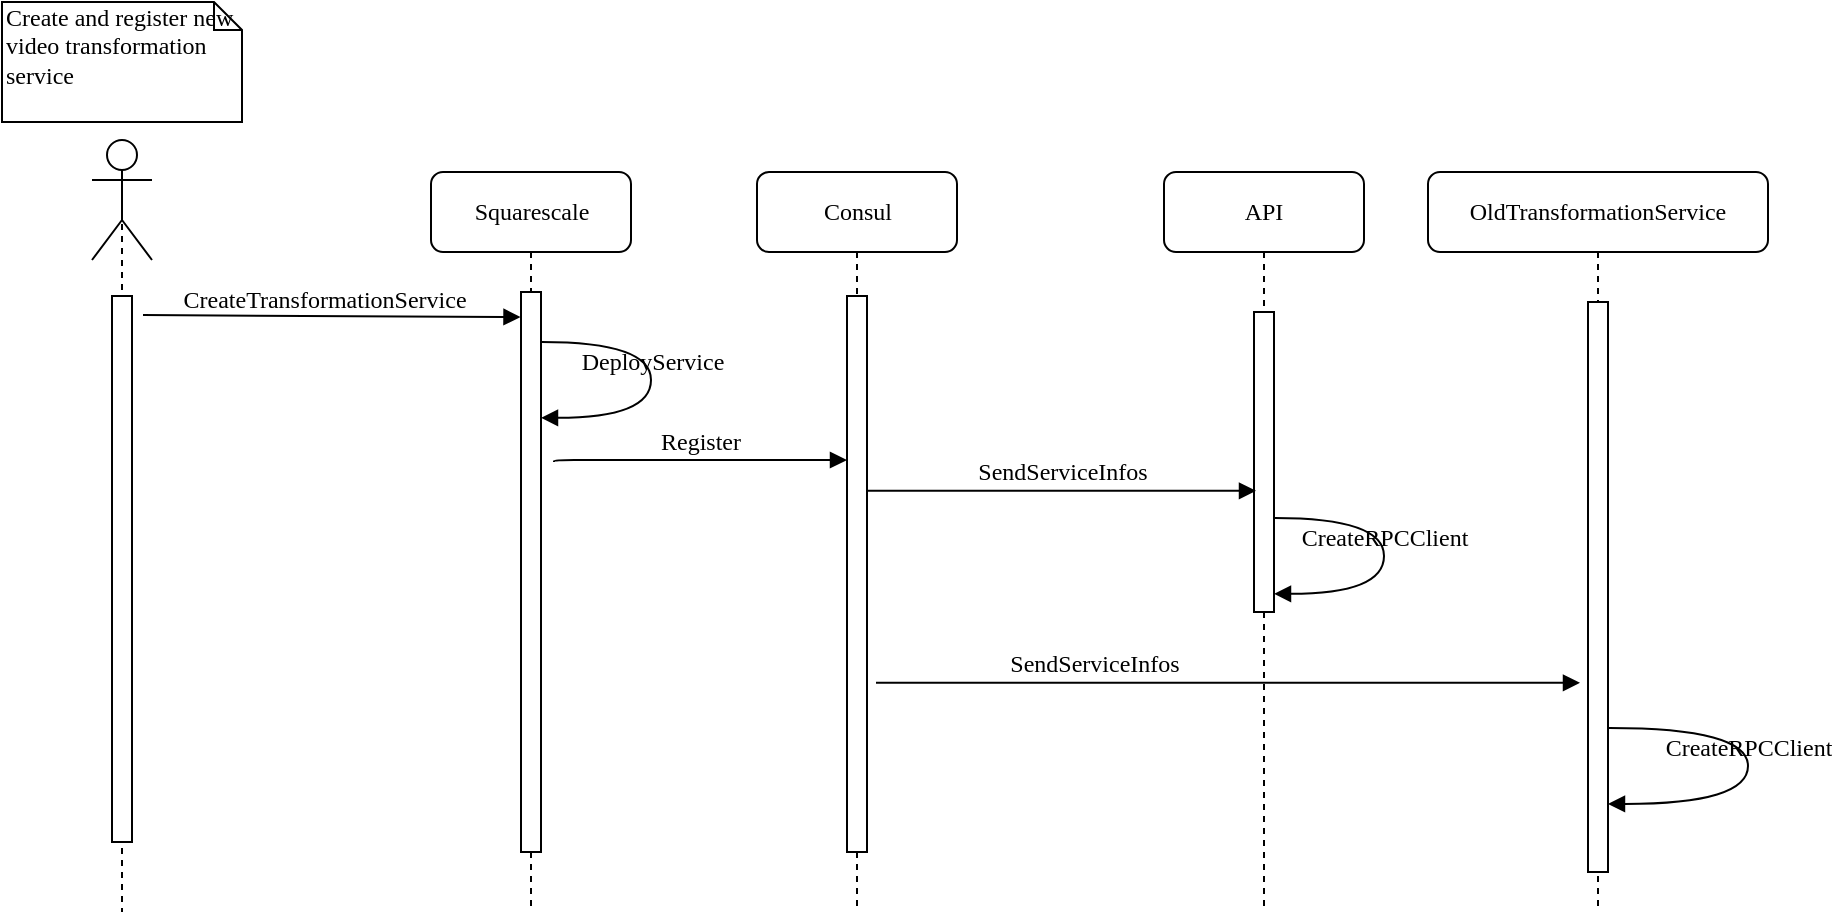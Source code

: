 <mxfile version="20.0.1" type="device"><diagram name="Page-1" id="13e1069c-82ec-6db2-03f1-153e76fe0fe0"><mxGraphModel dx="1293" dy="1451" grid="1" gridSize="10" guides="1" tooltips="1" connect="1" arrows="1" fold="1" page="1" pageScale="1" pageWidth="1100" pageHeight="850" background="none" math="0" shadow="0"><root><mxCell id="0"/><mxCell id="1" parent="0"/><mxCell id="xJ6N5jX6HW7_gt3Dmc6M-38" value="Squarescale" style="shape=umlLifeline;perimeter=lifelinePerimeter;whiteSpace=wrap;html=1;container=1;collapsible=0;recursiveResize=0;outlineConnect=0;rounded=1;shadow=0;comic=0;labelBackgroundColor=none;strokeWidth=1;fontFamily=Verdana;fontSize=12;align=center;" vertex="1" parent="1"><mxGeometry x="1168.5" y="-285" width="100" height="370" as="geometry"/></mxCell><mxCell id="xJ6N5jX6HW7_gt3Dmc6M-39" value="" style="html=1;points=[];perimeter=orthogonalPerimeter;rounded=0;shadow=0;comic=0;labelBackgroundColor=none;strokeWidth=1;fontFamily=Verdana;fontSize=12;align=center;" vertex="1" parent="xJ6N5jX6HW7_gt3Dmc6M-38"><mxGeometry x="45" y="60" width="10" height="280" as="geometry"/></mxCell><mxCell id="xJ6N5jX6HW7_gt3Dmc6M-40" value="DeployService" style="html=1;verticalAlign=bottom;endArrow=block;labelBackgroundColor=none;fontFamily=Verdana;fontSize=12;elbow=vertical;edgeStyle=orthogonalEdgeStyle;curved=1;exitX=1.038;exitY=0.345;exitPerimeter=0;" edge="1" parent="xJ6N5jX6HW7_gt3Dmc6M-38"><mxGeometry relative="1" as="geometry"><mxPoint x="55.38" y="85.0" as="sourcePoint"/><mxPoint x="55" y="122.9" as="targetPoint"/><Array as="points"><mxPoint x="110" y="84.9"/><mxPoint x="110" y="122.9"/></Array></mxGeometry></mxCell><mxCell id="xJ6N5jX6HW7_gt3Dmc6M-41" value="Consul" style="shape=umlLifeline;perimeter=lifelinePerimeter;whiteSpace=wrap;html=1;container=1;collapsible=0;recursiveResize=0;outlineConnect=0;rounded=1;shadow=0;comic=0;labelBackgroundColor=none;strokeWidth=1;fontFamily=Verdana;fontSize=12;align=center;" vertex="1" parent="1"><mxGeometry x="1331.5" y="-285" width="100" height="370" as="geometry"/></mxCell><mxCell id="xJ6N5jX6HW7_gt3Dmc6M-44" value="" style="html=1;points=[];perimeter=orthogonalPerimeter;rounded=0;shadow=0;comic=0;labelBackgroundColor=none;strokeWidth=1;fontFamily=Verdana;fontSize=12;align=center;" vertex="1" parent="xJ6N5jX6HW7_gt3Dmc6M-41"><mxGeometry x="45" y="62" width="10" height="278" as="geometry"/></mxCell><mxCell id="xJ6N5jX6HW7_gt3Dmc6M-42" value="" style="shape=umlLifeline;perimeter=lifelinePerimeter;whiteSpace=wrap;html=1;container=1;collapsible=0;recursiveResize=0;outlineConnect=0;rounded=1;shadow=0;comic=0;labelBackgroundColor=none;strokeWidth=1;fontFamily=Verdana;fontSize=12;align=center;size=0;" vertex="1" parent="1"><mxGeometry x="964" y="-295" width="100" height="380" as="geometry"/></mxCell><mxCell id="xJ6N5jX6HW7_gt3Dmc6M-43" value="" style="shape=umlActor;verticalLabelPosition=bottom;verticalAlign=top;html=1;outlineConnect=0;" vertex="1" parent="xJ6N5jX6HW7_gt3Dmc6M-42"><mxGeometry x="35" y="-6" width="30" height="60" as="geometry"/></mxCell><mxCell id="xJ6N5jX6HW7_gt3Dmc6M-45" value="CreateTransformationService" style="html=1;verticalAlign=bottom;endArrow=block;entryX=-0.025;entryY=0.152;labelBackgroundColor=none;fontFamily=Verdana;fontSize=12;edgeStyle=elbowEdgeStyle;elbow=vertical;entryDx=0;entryDy=0;entryPerimeter=0;exitX=1.55;exitY=0.279;exitDx=0;exitDy=0;exitPerimeter=0;" edge="1" parent="1"><mxGeometry x="-0.042" relative="1" as="geometry"><mxPoint x="1024.5" y="-213.47" as="sourcePoint"/><mxPoint as="offset"/><mxPoint x="1213.25" y="-212.016" as="targetPoint"/><Array as="points"/></mxGeometry></mxCell><mxCell id="xJ6N5jX6HW7_gt3Dmc6M-46" value="Register" style="html=1;verticalAlign=bottom;endArrow=block;labelBackgroundColor=none;fontFamily=Verdana;fontSize=12;edgeStyle=elbowEdgeStyle;elbow=vertical;" edge="1" parent="1"><mxGeometry relative="1" as="geometry"><mxPoint x="1230" y="-140" as="sourcePoint"/><mxPoint x="1376.5" y="-141.0" as="targetPoint"/><Array as="points"><mxPoint x="1255" y="-141"/><mxPoint x="1384" y="-191"/></Array></mxGeometry></mxCell><mxCell id="xJ6N5jX6HW7_gt3Dmc6M-47" value="Create and register new video transformation service" style="shape=note;whiteSpace=wrap;html=1;size=14;verticalAlign=top;align=left;spacingTop=-6;rounded=0;shadow=0;comic=0;labelBackgroundColor=none;strokeWidth=1;fontFamily=Verdana;fontSize=12" vertex="1" parent="1"><mxGeometry x="954" y="-370" width="120" height="60" as="geometry"/></mxCell><mxCell id="xJ6N5jX6HW7_gt3Dmc6M-48" value="API" style="shape=umlLifeline;perimeter=lifelinePerimeter;whiteSpace=wrap;html=1;container=1;collapsible=0;recursiveResize=0;outlineConnect=0;rounded=1;shadow=0;comic=0;labelBackgroundColor=none;strokeWidth=1;fontFamily=Verdana;fontSize=12;align=center;" vertex="1" parent="1"><mxGeometry x="1535" y="-285" width="100" height="370" as="geometry"/></mxCell><mxCell id="xJ6N5jX6HW7_gt3Dmc6M-49" value="" style="html=1;points=[];perimeter=orthogonalPerimeter;rounded=0;shadow=0;comic=0;labelBackgroundColor=none;strokeWidth=1;fontFamily=Verdana;fontSize=12;align=center;" vertex="1" parent="xJ6N5jX6HW7_gt3Dmc6M-48"><mxGeometry x="45" y="70" width="10" height="150" as="geometry"/></mxCell><mxCell id="xJ6N5jX6HW7_gt3Dmc6M-50" value="CreateRPCClient" style="html=1;verticalAlign=bottom;endArrow=block;labelBackgroundColor=none;fontFamily=Verdana;fontSize=12;elbow=vertical;edgeStyle=orthogonalEdgeStyle;curved=1;exitX=1.038;exitY=0.345;exitPerimeter=0;" edge="1" parent="xJ6N5jX6HW7_gt3Dmc6M-48"><mxGeometry relative="1" as="geometry"><mxPoint x="55.38" y="173" as="sourcePoint"/><mxPoint x="55" y="210.9" as="targetPoint"/><Array as="points"><mxPoint x="110" y="172.9"/><mxPoint x="110" y="210.9"/></Array></mxGeometry></mxCell><mxCell id="xJ6N5jX6HW7_gt3Dmc6M-51" value="SendServiceInfos" style="html=1;verticalAlign=bottom;endArrow=block;labelBackgroundColor=none;fontFamily=Verdana;fontSize=12;edgeStyle=elbowEdgeStyle;elbow=vertical;" edge="1" parent="1"><mxGeometry relative="1" as="geometry"><mxPoint x="1386.5" y="-125.62" as="sourcePoint"/><mxPoint x="1581" y="-126" as="targetPoint"/><Array as="points"><mxPoint x="1418" y="-125.62"/><mxPoint x="1547" y="-175.62"/></Array></mxGeometry></mxCell><mxCell id="xJ6N5jX6HW7_gt3Dmc6M-52" value="" style="html=1;points=[];perimeter=orthogonalPerimeter;rounded=0;shadow=0;comic=0;labelBackgroundColor=none;strokeWidth=1;fontFamily=Verdana;fontSize=12;align=center;" vertex="1" parent="1"><mxGeometry x="1009" y="-223" width="10" height="273" as="geometry"/></mxCell><mxCell id="xJ6N5jX6HW7_gt3Dmc6M-53" value="OldTransformationService" style="shape=umlLifeline;perimeter=lifelinePerimeter;whiteSpace=wrap;html=1;container=1;collapsible=0;recursiveResize=0;outlineConnect=0;rounded=1;shadow=0;comic=0;labelBackgroundColor=none;strokeWidth=1;fontFamily=Verdana;fontSize=12;align=center;" vertex="1" parent="1"><mxGeometry x="1667" y="-285" width="170" height="370" as="geometry"/></mxCell><mxCell id="xJ6N5jX6HW7_gt3Dmc6M-54" value="" style="html=1;points=[];perimeter=orthogonalPerimeter;rounded=0;shadow=0;comic=0;labelBackgroundColor=none;strokeWidth=1;fontFamily=Verdana;fontSize=12;align=center;" vertex="1" parent="xJ6N5jX6HW7_gt3Dmc6M-53"><mxGeometry x="80" y="65" width="10" height="285" as="geometry"/></mxCell><mxCell id="xJ6N5jX6HW7_gt3Dmc6M-55" value="CreateRPCClient" style="html=1;verticalAlign=bottom;endArrow=block;labelBackgroundColor=none;fontFamily=Verdana;fontSize=12;elbow=vertical;edgeStyle=orthogonalEdgeStyle;curved=1;exitX=1.038;exitY=0.345;exitPerimeter=0;" edge="1" parent="xJ6N5jX6HW7_gt3Dmc6M-53"><mxGeometry relative="1" as="geometry"><mxPoint x="90.38" y="278.05" as="sourcePoint"/><mxPoint x="90" y="315.95" as="targetPoint"/><Array as="points"><mxPoint x="160" y="278.05"/><mxPoint x="160" y="316.05"/></Array></mxGeometry></mxCell><mxCell id="xJ6N5jX6HW7_gt3Dmc6M-56" value="SendServiceInfos" style="html=1;verticalAlign=bottom;endArrow=block;labelBackgroundColor=none;fontFamily=Verdana;fontSize=12;edgeStyle=elbowEdgeStyle;elbow=vertical;" edge="1" parent="1"><mxGeometry x="-0.381" relative="1" as="geometry"><mxPoint x="1391" y="-29.62" as="sourcePoint"/><mxPoint x="1743" y="-30" as="targetPoint"/><Array as="points"><mxPoint x="1422.5" y="-29.62"/><mxPoint x="1551.5" y="-79.62"/></Array><mxPoint as="offset"/></mxGeometry></mxCell></root></mxGraphModel></diagram></mxfile>